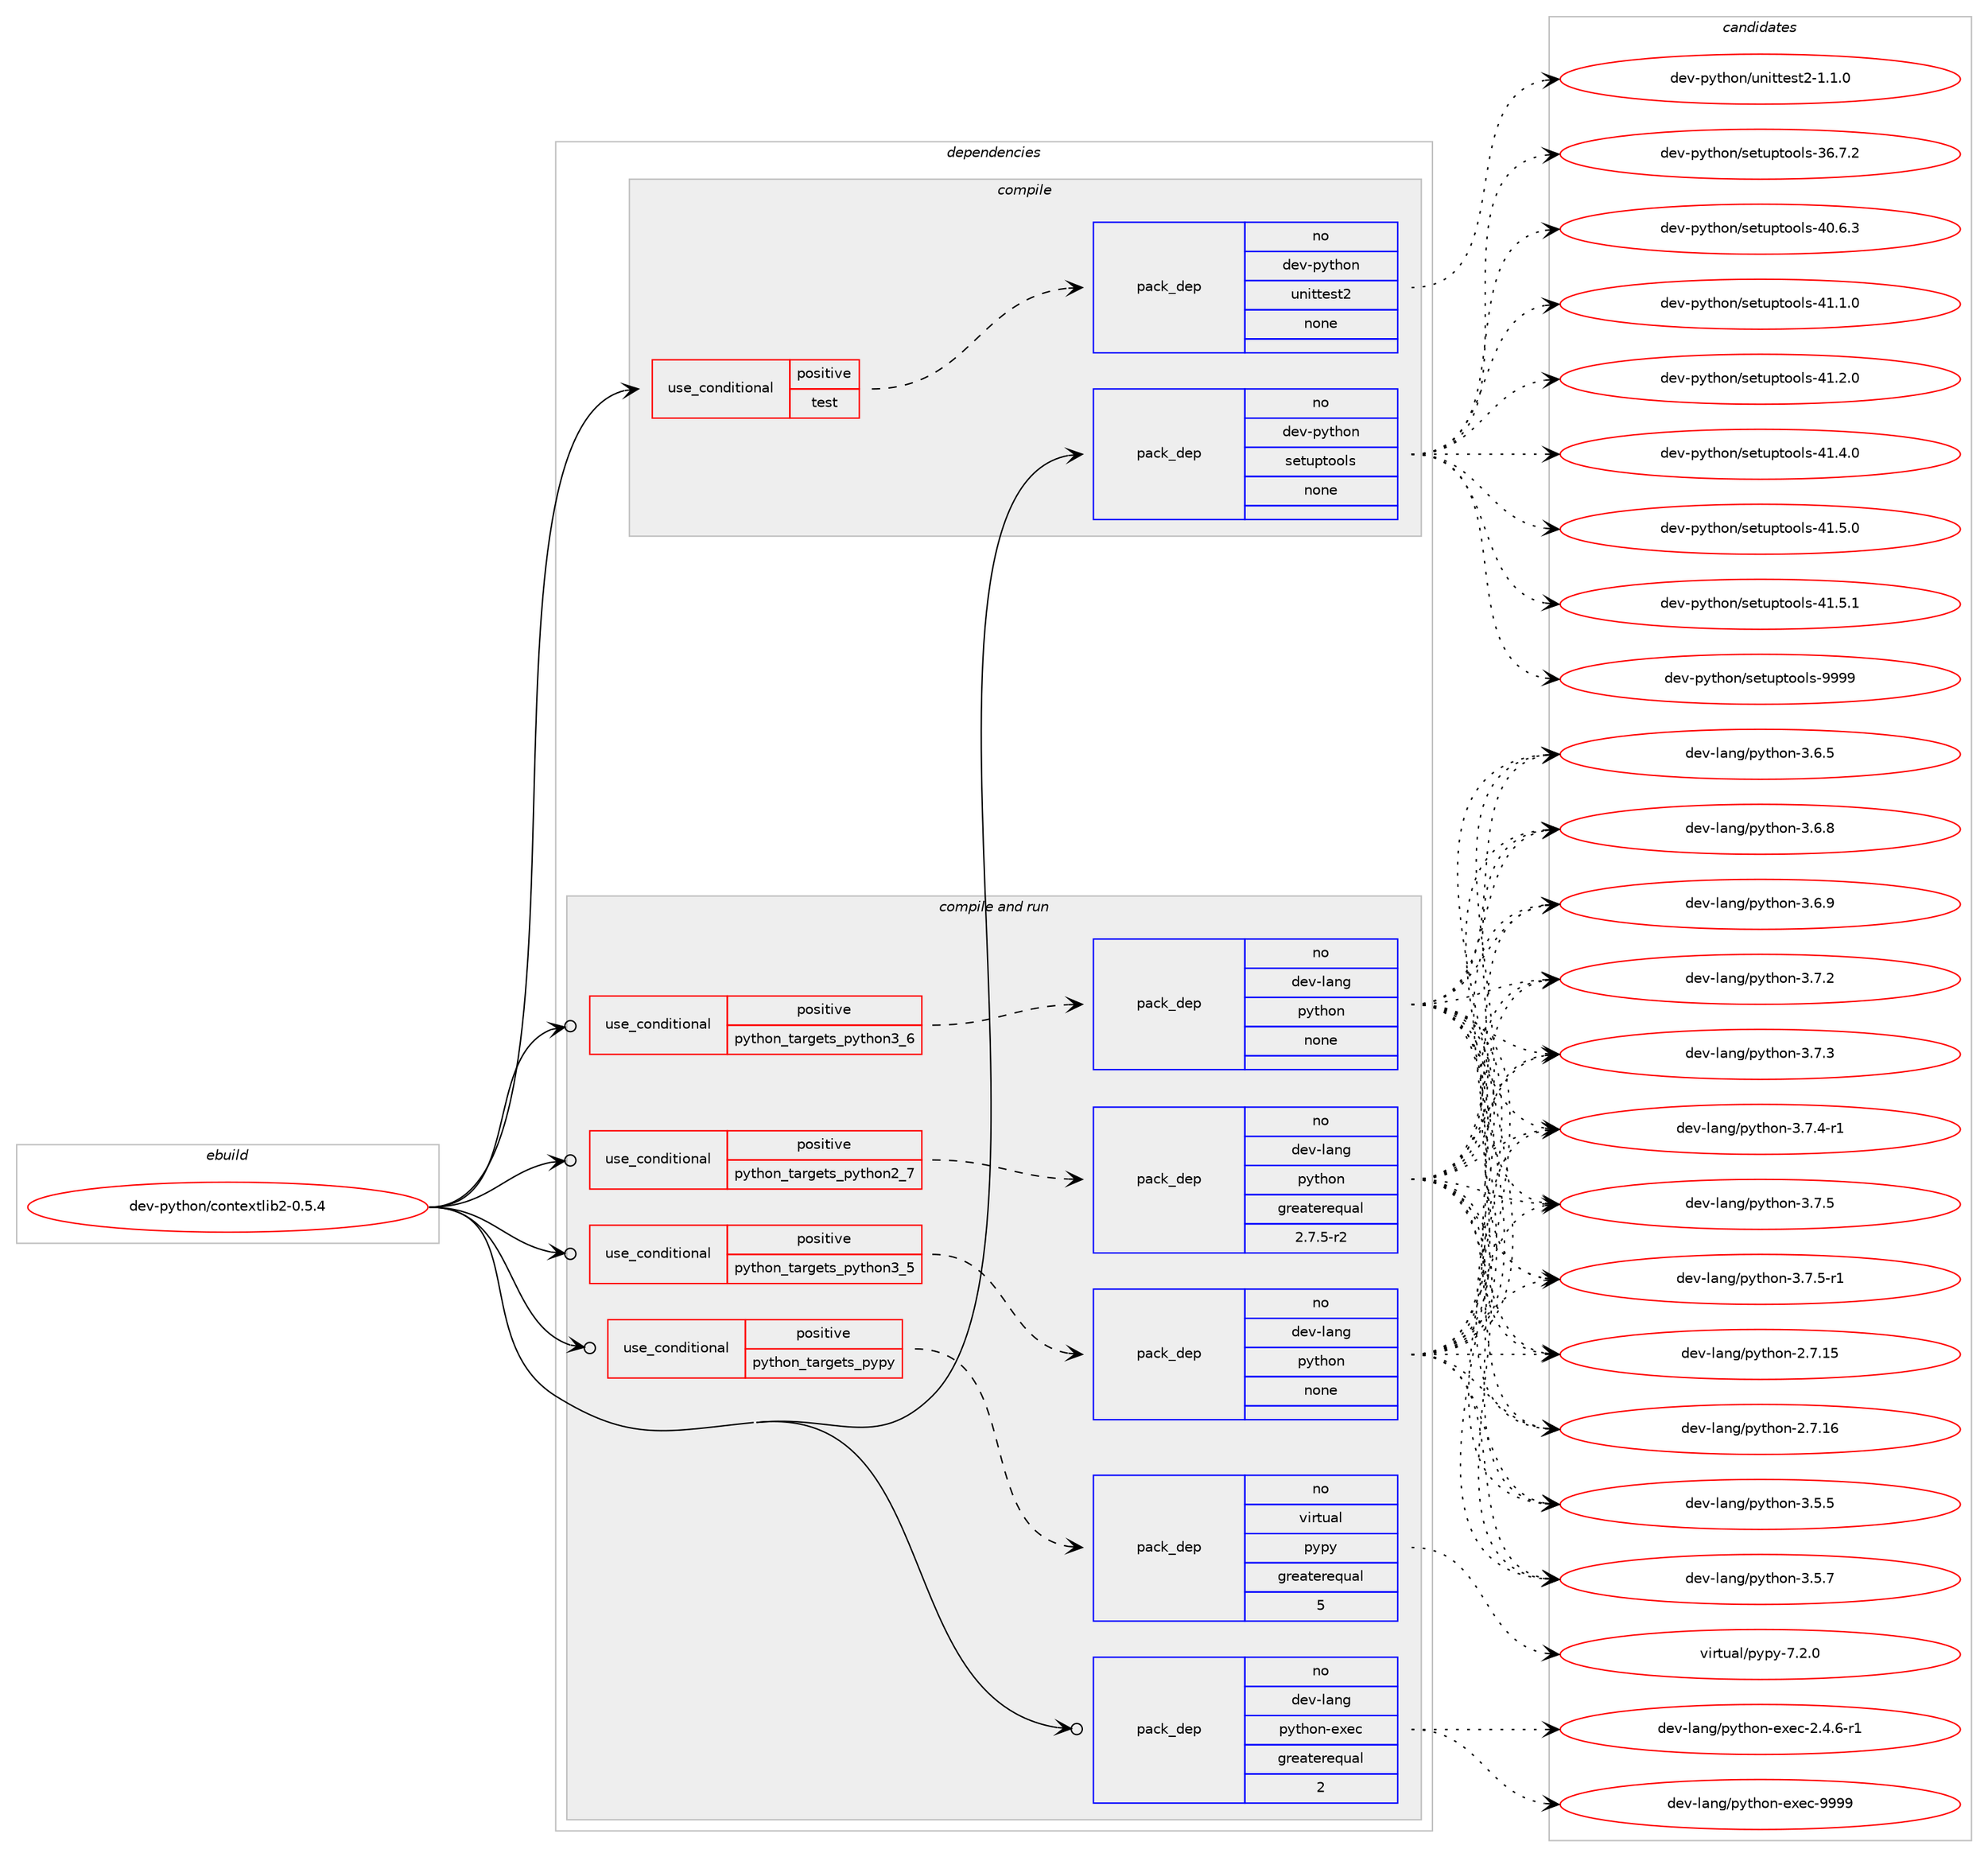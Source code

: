 digraph prolog {

# *************
# Graph options
# *************

newrank=true;
concentrate=true;
compound=true;
graph [rankdir=LR,fontname=Helvetica,fontsize=10,ranksep=1.5];#, ranksep=2.5, nodesep=0.2];
edge  [arrowhead=vee];
node  [fontname=Helvetica,fontsize=10];

# **********
# The ebuild
# **********

subgraph cluster_leftcol {
color=gray;
rank=same;
label=<<i>ebuild</i>>;
id [label="dev-python/contextlib2-0.5.4", color=red, width=4, href="../dev-python/contextlib2-0.5.4.svg"];
}

# ****************
# The dependencies
# ****************

subgraph cluster_midcol {
color=gray;
label=<<i>dependencies</i>>;
subgraph cluster_compile {
fillcolor="#eeeeee";
style=filled;
label=<<i>compile</i>>;
subgraph cond137847 {
dependency599840 [label=<<TABLE BORDER="0" CELLBORDER="1" CELLSPACING="0" CELLPADDING="4"><TR><TD ROWSPAN="3" CELLPADDING="10">use_conditional</TD></TR><TR><TD>positive</TD></TR><TR><TD>test</TD></TR></TABLE>>, shape=none, color=red];
subgraph pack450214 {
dependency599841 [label=<<TABLE BORDER="0" CELLBORDER="1" CELLSPACING="0" CELLPADDING="4" WIDTH="220"><TR><TD ROWSPAN="6" CELLPADDING="30">pack_dep</TD></TR><TR><TD WIDTH="110">no</TD></TR><TR><TD>dev-python</TD></TR><TR><TD>unittest2</TD></TR><TR><TD>none</TD></TR><TR><TD></TD></TR></TABLE>>, shape=none, color=blue];
}
dependency599840:e -> dependency599841:w [weight=20,style="dashed",arrowhead="vee"];
}
id:e -> dependency599840:w [weight=20,style="solid",arrowhead="vee"];
subgraph pack450215 {
dependency599842 [label=<<TABLE BORDER="0" CELLBORDER="1" CELLSPACING="0" CELLPADDING="4" WIDTH="220"><TR><TD ROWSPAN="6" CELLPADDING="30">pack_dep</TD></TR><TR><TD WIDTH="110">no</TD></TR><TR><TD>dev-python</TD></TR><TR><TD>setuptools</TD></TR><TR><TD>none</TD></TR><TR><TD></TD></TR></TABLE>>, shape=none, color=blue];
}
id:e -> dependency599842:w [weight=20,style="solid",arrowhead="vee"];
}
subgraph cluster_compileandrun {
fillcolor="#eeeeee";
style=filled;
label=<<i>compile and run</i>>;
subgraph cond137848 {
dependency599843 [label=<<TABLE BORDER="0" CELLBORDER="1" CELLSPACING="0" CELLPADDING="4"><TR><TD ROWSPAN="3" CELLPADDING="10">use_conditional</TD></TR><TR><TD>positive</TD></TR><TR><TD>python_targets_pypy</TD></TR></TABLE>>, shape=none, color=red];
subgraph pack450216 {
dependency599844 [label=<<TABLE BORDER="0" CELLBORDER="1" CELLSPACING="0" CELLPADDING="4" WIDTH="220"><TR><TD ROWSPAN="6" CELLPADDING="30">pack_dep</TD></TR><TR><TD WIDTH="110">no</TD></TR><TR><TD>virtual</TD></TR><TR><TD>pypy</TD></TR><TR><TD>greaterequal</TD></TR><TR><TD>5</TD></TR></TABLE>>, shape=none, color=blue];
}
dependency599843:e -> dependency599844:w [weight=20,style="dashed",arrowhead="vee"];
}
id:e -> dependency599843:w [weight=20,style="solid",arrowhead="odotvee"];
subgraph cond137849 {
dependency599845 [label=<<TABLE BORDER="0" CELLBORDER="1" CELLSPACING="0" CELLPADDING="4"><TR><TD ROWSPAN="3" CELLPADDING="10">use_conditional</TD></TR><TR><TD>positive</TD></TR><TR><TD>python_targets_python2_7</TD></TR></TABLE>>, shape=none, color=red];
subgraph pack450217 {
dependency599846 [label=<<TABLE BORDER="0" CELLBORDER="1" CELLSPACING="0" CELLPADDING="4" WIDTH="220"><TR><TD ROWSPAN="6" CELLPADDING="30">pack_dep</TD></TR><TR><TD WIDTH="110">no</TD></TR><TR><TD>dev-lang</TD></TR><TR><TD>python</TD></TR><TR><TD>greaterequal</TD></TR><TR><TD>2.7.5-r2</TD></TR></TABLE>>, shape=none, color=blue];
}
dependency599845:e -> dependency599846:w [weight=20,style="dashed",arrowhead="vee"];
}
id:e -> dependency599845:w [weight=20,style="solid",arrowhead="odotvee"];
subgraph cond137850 {
dependency599847 [label=<<TABLE BORDER="0" CELLBORDER="1" CELLSPACING="0" CELLPADDING="4"><TR><TD ROWSPAN="3" CELLPADDING="10">use_conditional</TD></TR><TR><TD>positive</TD></TR><TR><TD>python_targets_python3_5</TD></TR></TABLE>>, shape=none, color=red];
subgraph pack450218 {
dependency599848 [label=<<TABLE BORDER="0" CELLBORDER="1" CELLSPACING="0" CELLPADDING="4" WIDTH="220"><TR><TD ROWSPAN="6" CELLPADDING="30">pack_dep</TD></TR><TR><TD WIDTH="110">no</TD></TR><TR><TD>dev-lang</TD></TR><TR><TD>python</TD></TR><TR><TD>none</TD></TR><TR><TD></TD></TR></TABLE>>, shape=none, color=blue];
}
dependency599847:e -> dependency599848:w [weight=20,style="dashed",arrowhead="vee"];
}
id:e -> dependency599847:w [weight=20,style="solid",arrowhead="odotvee"];
subgraph cond137851 {
dependency599849 [label=<<TABLE BORDER="0" CELLBORDER="1" CELLSPACING="0" CELLPADDING="4"><TR><TD ROWSPAN="3" CELLPADDING="10">use_conditional</TD></TR><TR><TD>positive</TD></TR><TR><TD>python_targets_python3_6</TD></TR></TABLE>>, shape=none, color=red];
subgraph pack450219 {
dependency599850 [label=<<TABLE BORDER="0" CELLBORDER="1" CELLSPACING="0" CELLPADDING="4" WIDTH="220"><TR><TD ROWSPAN="6" CELLPADDING="30">pack_dep</TD></TR><TR><TD WIDTH="110">no</TD></TR><TR><TD>dev-lang</TD></TR><TR><TD>python</TD></TR><TR><TD>none</TD></TR><TR><TD></TD></TR></TABLE>>, shape=none, color=blue];
}
dependency599849:e -> dependency599850:w [weight=20,style="dashed",arrowhead="vee"];
}
id:e -> dependency599849:w [weight=20,style="solid",arrowhead="odotvee"];
subgraph pack450220 {
dependency599851 [label=<<TABLE BORDER="0" CELLBORDER="1" CELLSPACING="0" CELLPADDING="4" WIDTH="220"><TR><TD ROWSPAN="6" CELLPADDING="30">pack_dep</TD></TR><TR><TD WIDTH="110">no</TD></TR><TR><TD>dev-lang</TD></TR><TR><TD>python-exec</TD></TR><TR><TD>greaterequal</TD></TR><TR><TD>2</TD></TR></TABLE>>, shape=none, color=blue];
}
id:e -> dependency599851:w [weight=20,style="solid",arrowhead="odotvee"];
}
subgraph cluster_run {
fillcolor="#eeeeee";
style=filled;
label=<<i>run</i>>;
}
}

# **************
# The candidates
# **************

subgraph cluster_choices {
rank=same;
color=gray;
label=<<i>candidates</i>>;

subgraph choice450214 {
color=black;
nodesep=1;
choice100101118451121211161041111104711711010511611610111511650454946494648 [label="dev-python/unittest2-1.1.0", color=red, width=4,href="../dev-python/unittest2-1.1.0.svg"];
dependency599841:e -> choice100101118451121211161041111104711711010511611610111511650454946494648:w [style=dotted,weight="100"];
}
subgraph choice450215 {
color=black;
nodesep=1;
choice100101118451121211161041111104711510111611711211611111110811545515446554650 [label="dev-python/setuptools-36.7.2", color=red, width=4,href="../dev-python/setuptools-36.7.2.svg"];
choice100101118451121211161041111104711510111611711211611111110811545524846544651 [label="dev-python/setuptools-40.6.3", color=red, width=4,href="../dev-python/setuptools-40.6.3.svg"];
choice100101118451121211161041111104711510111611711211611111110811545524946494648 [label="dev-python/setuptools-41.1.0", color=red, width=4,href="../dev-python/setuptools-41.1.0.svg"];
choice100101118451121211161041111104711510111611711211611111110811545524946504648 [label="dev-python/setuptools-41.2.0", color=red, width=4,href="../dev-python/setuptools-41.2.0.svg"];
choice100101118451121211161041111104711510111611711211611111110811545524946524648 [label="dev-python/setuptools-41.4.0", color=red, width=4,href="../dev-python/setuptools-41.4.0.svg"];
choice100101118451121211161041111104711510111611711211611111110811545524946534648 [label="dev-python/setuptools-41.5.0", color=red, width=4,href="../dev-python/setuptools-41.5.0.svg"];
choice100101118451121211161041111104711510111611711211611111110811545524946534649 [label="dev-python/setuptools-41.5.1", color=red, width=4,href="../dev-python/setuptools-41.5.1.svg"];
choice10010111845112121116104111110471151011161171121161111111081154557575757 [label="dev-python/setuptools-9999", color=red, width=4,href="../dev-python/setuptools-9999.svg"];
dependency599842:e -> choice100101118451121211161041111104711510111611711211611111110811545515446554650:w [style=dotted,weight="100"];
dependency599842:e -> choice100101118451121211161041111104711510111611711211611111110811545524846544651:w [style=dotted,weight="100"];
dependency599842:e -> choice100101118451121211161041111104711510111611711211611111110811545524946494648:w [style=dotted,weight="100"];
dependency599842:e -> choice100101118451121211161041111104711510111611711211611111110811545524946504648:w [style=dotted,weight="100"];
dependency599842:e -> choice100101118451121211161041111104711510111611711211611111110811545524946524648:w [style=dotted,weight="100"];
dependency599842:e -> choice100101118451121211161041111104711510111611711211611111110811545524946534648:w [style=dotted,weight="100"];
dependency599842:e -> choice100101118451121211161041111104711510111611711211611111110811545524946534649:w [style=dotted,weight="100"];
dependency599842:e -> choice10010111845112121116104111110471151011161171121161111111081154557575757:w [style=dotted,weight="100"];
}
subgraph choice450216 {
color=black;
nodesep=1;
choice1181051141161179710847112121112121455546504648 [label="virtual/pypy-7.2.0", color=red, width=4,href="../virtual/pypy-7.2.0.svg"];
dependency599844:e -> choice1181051141161179710847112121112121455546504648:w [style=dotted,weight="100"];
}
subgraph choice450217 {
color=black;
nodesep=1;
choice10010111845108971101034711212111610411111045504655464953 [label="dev-lang/python-2.7.15", color=red, width=4,href="../dev-lang/python-2.7.15.svg"];
choice10010111845108971101034711212111610411111045504655464954 [label="dev-lang/python-2.7.16", color=red, width=4,href="../dev-lang/python-2.7.16.svg"];
choice100101118451089711010347112121116104111110455146534653 [label="dev-lang/python-3.5.5", color=red, width=4,href="../dev-lang/python-3.5.5.svg"];
choice100101118451089711010347112121116104111110455146534655 [label="dev-lang/python-3.5.7", color=red, width=4,href="../dev-lang/python-3.5.7.svg"];
choice100101118451089711010347112121116104111110455146544653 [label="dev-lang/python-3.6.5", color=red, width=4,href="../dev-lang/python-3.6.5.svg"];
choice100101118451089711010347112121116104111110455146544656 [label="dev-lang/python-3.6.8", color=red, width=4,href="../dev-lang/python-3.6.8.svg"];
choice100101118451089711010347112121116104111110455146544657 [label="dev-lang/python-3.6.9", color=red, width=4,href="../dev-lang/python-3.6.9.svg"];
choice100101118451089711010347112121116104111110455146554650 [label="dev-lang/python-3.7.2", color=red, width=4,href="../dev-lang/python-3.7.2.svg"];
choice100101118451089711010347112121116104111110455146554651 [label="dev-lang/python-3.7.3", color=red, width=4,href="../dev-lang/python-3.7.3.svg"];
choice1001011184510897110103471121211161041111104551465546524511449 [label="dev-lang/python-3.7.4-r1", color=red, width=4,href="../dev-lang/python-3.7.4-r1.svg"];
choice100101118451089711010347112121116104111110455146554653 [label="dev-lang/python-3.7.5", color=red, width=4,href="../dev-lang/python-3.7.5.svg"];
choice1001011184510897110103471121211161041111104551465546534511449 [label="dev-lang/python-3.7.5-r1", color=red, width=4,href="../dev-lang/python-3.7.5-r1.svg"];
dependency599846:e -> choice10010111845108971101034711212111610411111045504655464953:w [style=dotted,weight="100"];
dependency599846:e -> choice10010111845108971101034711212111610411111045504655464954:w [style=dotted,weight="100"];
dependency599846:e -> choice100101118451089711010347112121116104111110455146534653:w [style=dotted,weight="100"];
dependency599846:e -> choice100101118451089711010347112121116104111110455146534655:w [style=dotted,weight="100"];
dependency599846:e -> choice100101118451089711010347112121116104111110455146544653:w [style=dotted,weight="100"];
dependency599846:e -> choice100101118451089711010347112121116104111110455146544656:w [style=dotted,weight="100"];
dependency599846:e -> choice100101118451089711010347112121116104111110455146544657:w [style=dotted,weight="100"];
dependency599846:e -> choice100101118451089711010347112121116104111110455146554650:w [style=dotted,weight="100"];
dependency599846:e -> choice100101118451089711010347112121116104111110455146554651:w [style=dotted,weight="100"];
dependency599846:e -> choice1001011184510897110103471121211161041111104551465546524511449:w [style=dotted,weight="100"];
dependency599846:e -> choice100101118451089711010347112121116104111110455146554653:w [style=dotted,weight="100"];
dependency599846:e -> choice1001011184510897110103471121211161041111104551465546534511449:w [style=dotted,weight="100"];
}
subgraph choice450218 {
color=black;
nodesep=1;
choice10010111845108971101034711212111610411111045504655464953 [label="dev-lang/python-2.7.15", color=red, width=4,href="../dev-lang/python-2.7.15.svg"];
choice10010111845108971101034711212111610411111045504655464954 [label="dev-lang/python-2.7.16", color=red, width=4,href="../dev-lang/python-2.7.16.svg"];
choice100101118451089711010347112121116104111110455146534653 [label="dev-lang/python-3.5.5", color=red, width=4,href="../dev-lang/python-3.5.5.svg"];
choice100101118451089711010347112121116104111110455146534655 [label="dev-lang/python-3.5.7", color=red, width=4,href="../dev-lang/python-3.5.7.svg"];
choice100101118451089711010347112121116104111110455146544653 [label="dev-lang/python-3.6.5", color=red, width=4,href="../dev-lang/python-3.6.5.svg"];
choice100101118451089711010347112121116104111110455146544656 [label="dev-lang/python-3.6.8", color=red, width=4,href="../dev-lang/python-3.6.8.svg"];
choice100101118451089711010347112121116104111110455146544657 [label="dev-lang/python-3.6.9", color=red, width=4,href="../dev-lang/python-3.6.9.svg"];
choice100101118451089711010347112121116104111110455146554650 [label="dev-lang/python-3.7.2", color=red, width=4,href="../dev-lang/python-3.7.2.svg"];
choice100101118451089711010347112121116104111110455146554651 [label="dev-lang/python-3.7.3", color=red, width=4,href="../dev-lang/python-3.7.3.svg"];
choice1001011184510897110103471121211161041111104551465546524511449 [label="dev-lang/python-3.7.4-r1", color=red, width=4,href="../dev-lang/python-3.7.4-r1.svg"];
choice100101118451089711010347112121116104111110455146554653 [label="dev-lang/python-3.7.5", color=red, width=4,href="../dev-lang/python-3.7.5.svg"];
choice1001011184510897110103471121211161041111104551465546534511449 [label="dev-lang/python-3.7.5-r1", color=red, width=4,href="../dev-lang/python-3.7.5-r1.svg"];
dependency599848:e -> choice10010111845108971101034711212111610411111045504655464953:w [style=dotted,weight="100"];
dependency599848:e -> choice10010111845108971101034711212111610411111045504655464954:w [style=dotted,weight="100"];
dependency599848:e -> choice100101118451089711010347112121116104111110455146534653:w [style=dotted,weight="100"];
dependency599848:e -> choice100101118451089711010347112121116104111110455146534655:w [style=dotted,weight="100"];
dependency599848:e -> choice100101118451089711010347112121116104111110455146544653:w [style=dotted,weight="100"];
dependency599848:e -> choice100101118451089711010347112121116104111110455146544656:w [style=dotted,weight="100"];
dependency599848:e -> choice100101118451089711010347112121116104111110455146544657:w [style=dotted,weight="100"];
dependency599848:e -> choice100101118451089711010347112121116104111110455146554650:w [style=dotted,weight="100"];
dependency599848:e -> choice100101118451089711010347112121116104111110455146554651:w [style=dotted,weight="100"];
dependency599848:e -> choice1001011184510897110103471121211161041111104551465546524511449:w [style=dotted,weight="100"];
dependency599848:e -> choice100101118451089711010347112121116104111110455146554653:w [style=dotted,weight="100"];
dependency599848:e -> choice1001011184510897110103471121211161041111104551465546534511449:w [style=dotted,weight="100"];
}
subgraph choice450219 {
color=black;
nodesep=1;
choice10010111845108971101034711212111610411111045504655464953 [label="dev-lang/python-2.7.15", color=red, width=4,href="../dev-lang/python-2.7.15.svg"];
choice10010111845108971101034711212111610411111045504655464954 [label="dev-lang/python-2.7.16", color=red, width=4,href="../dev-lang/python-2.7.16.svg"];
choice100101118451089711010347112121116104111110455146534653 [label="dev-lang/python-3.5.5", color=red, width=4,href="../dev-lang/python-3.5.5.svg"];
choice100101118451089711010347112121116104111110455146534655 [label="dev-lang/python-3.5.7", color=red, width=4,href="../dev-lang/python-3.5.7.svg"];
choice100101118451089711010347112121116104111110455146544653 [label="dev-lang/python-3.6.5", color=red, width=4,href="../dev-lang/python-3.6.5.svg"];
choice100101118451089711010347112121116104111110455146544656 [label="dev-lang/python-3.6.8", color=red, width=4,href="../dev-lang/python-3.6.8.svg"];
choice100101118451089711010347112121116104111110455146544657 [label="dev-lang/python-3.6.9", color=red, width=4,href="../dev-lang/python-3.6.9.svg"];
choice100101118451089711010347112121116104111110455146554650 [label="dev-lang/python-3.7.2", color=red, width=4,href="../dev-lang/python-3.7.2.svg"];
choice100101118451089711010347112121116104111110455146554651 [label="dev-lang/python-3.7.3", color=red, width=4,href="../dev-lang/python-3.7.3.svg"];
choice1001011184510897110103471121211161041111104551465546524511449 [label="dev-lang/python-3.7.4-r1", color=red, width=4,href="../dev-lang/python-3.7.4-r1.svg"];
choice100101118451089711010347112121116104111110455146554653 [label="dev-lang/python-3.7.5", color=red, width=4,href="../dev-lang/python-3.7.5.svg"];
choice1001011184510897110103471121211161041111104551465546534511449 [label="dev-lang/python-3.7.5-r1", color=red, width=4,href="../dev-lang/python-3.7.5-r1.svg"];
dependency599850:e -> choice10010111845108971101034711212111610411111045504655464953:w [style=dotted,weight="100"];
dependency599850:e -> choice10010111845108971101034711212111610411111045504655464954:w [style=dotted,weight="100"];
dependency599850:e -> choice100101118451089711010347112121116104111110455146534653:w [style=dotted,weight="100"];
dependency599850:e -> choice100101118451089711010347112121116104111110455146534655:w [style=dotted,weight="100"];
dependency599850:e -> choice100101118451089711010347112121116104111110455146544653:w [style=dotted,weight="100"];
dependency599850:e -> choice100101118451089711010347112121116104111110455146544656:w [style=dotted,weight="100"];
dependency599850:e -> choice100101118451089711010347112121116104111110455146544657:w [style=dotted,weight="100"];
dependency599850:e -> choice100101118451089711010347112121116104111110455146554650:w [style=dotted,weight="100"];
dependency599850:e -> choice100101118451089711010347112121116104111110455146554651:w [style=dotted,weight="100"];
dependency599850:e -> choice1001011184510897110103471121211161041111104551465546524511449:w [style=dotted,weight="100"];
dependency599850:e -> choice100101118451089711010347112121116104111110455146554653:w [style=dotted,weight="100"];
dependency599850:e -> choice1001011184510897110103471121211161041111104551465546534511449:w [style=dotted,weight="100"];
}
subgraph choice450220 {
color=black;
nodesep=1;
choice10010111845108971101034711212111610411111045101120101994550465246544511449 [label="dev-lang/python-exec-2.4.6-r1", color=red, width=4,href="../dev-lang/python-exec-2.4.6-r1.svg"];
choice10010111845108971101034711212111610411111045101120101994557575757 [label="dev-lang/python-exec-9999", color=red, width=4,href="../dev-lang/python-exec-9999.svg"];
dependency599851:e -> choice10010111845108971101034711212111610411111045101120101994550465246544511449:w [style=dotted,weight="100"];
dependency599851:e -> choice10010111845108971101034711212111610411111045101120101994557575757:w [style=dotted,weight="100"];
}
}

}
